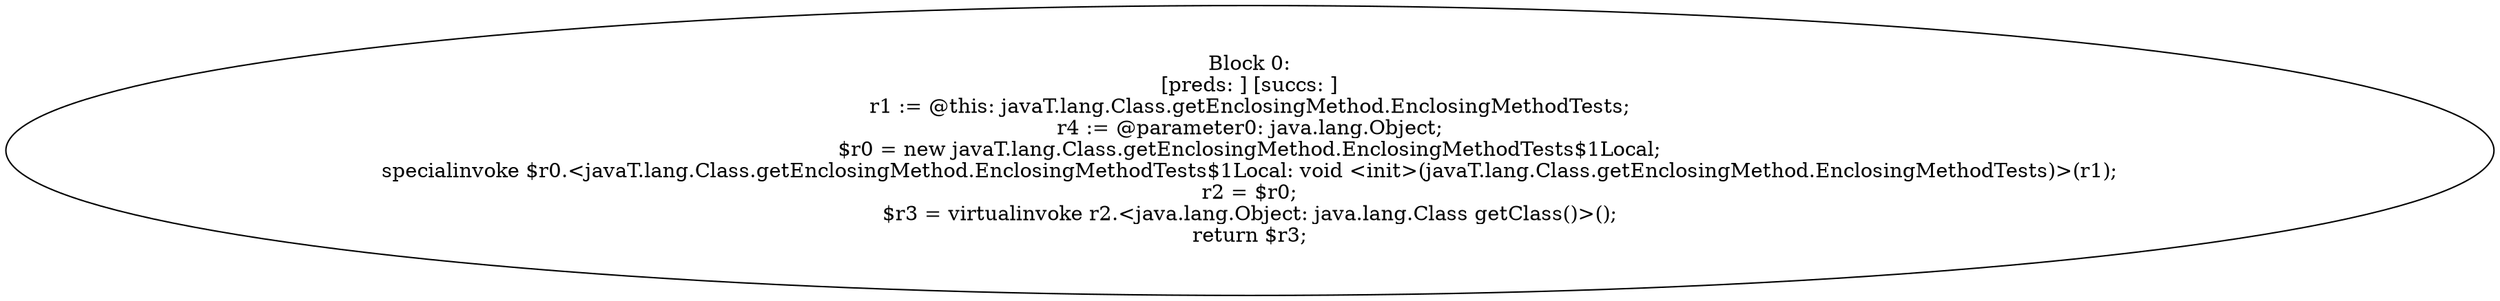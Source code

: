 digraph "unitGraph" {
    "Block 0:
[preds: ] [succs: ]
r1 := @this: javaT.lang.Class.getEnclosingMethod.EnclosingMethodTests;
r4 := @parameter0: java.lang.Object;
$r0 = new javaT.lang.Class.getEnclosingMethod.EnclosingMethodTests$1Local;
specialinvoke $r0.<javaT.lang.Class.getEnclosingMethod.EnclosingMethodTests$1Local: void <init>(javaT.lang.Class.getEnclosingMethod.EnclosingMethodTests)>(r1);
r2 = $r0;
$r3 = virtualinvoke r2.<java.lang.Object: java.lang.Class getClass()>();
return $r3;
"
}
